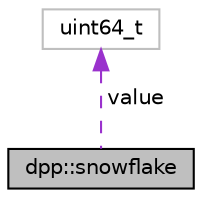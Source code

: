 digraph "dpp::snowflake"
{
 // INTERACTIVE_SVG=YES
 // LATEX_PDF_SIZE
  bgcolor="transparent";
  edge [fontname="Helvetica",fontsize="10",labelfontname="Helvetica",labelfontsize="10"];
  node [fontname="Helvetica",fontsize="10",shape=record];
  Node1 [label="dpp::snowflake",height=0.2,width=0.4,color="black", fillcolor="grey75", style="filled", fontcolor="black",tooltip="A container for a 64 bit unsigned value representing many things on discord. This value is known in d..."];
  Node2 -> Node1 [dir="back",color="darkorchid3",fontsize="10",style="dashed",label=" value" ,fontname="Helvetica"];
  Node2 [label="uint64_t",height=0.2,width=0.4,color="grey75",tooltip=" "];
}
